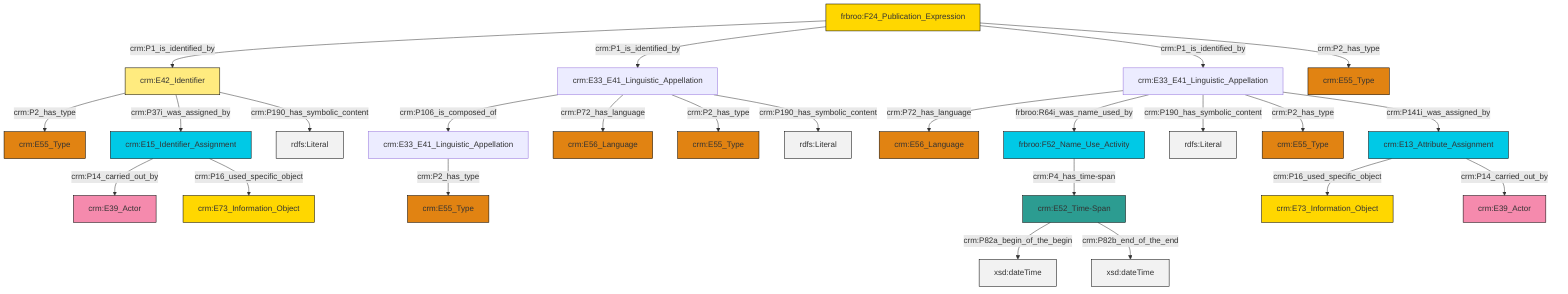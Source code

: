 graph TD
classDef Literal fill:#f2f2f2,stroke:#000000;
classDef CRM_Entity fill:#FFFFFF,stroke:#000000;
classDef Temporal_Entity fill:#00C9E6, stroke:#000000;
classDef Type fill:#E18312, stroke:#000000;
classDef Time-Span fill:#2C9C91, stroke:#000000;
classDef Appellation fill:#FFEB7F, stroke:#000000;
classDef Place fill:#008836, stroke:#000000;
classDef Persistent_Item fill:#B266B2, stroke:#000000;
classDef Conceptual_Object fill:#FFD700, stroke:#000000;
classDef Physical_Thing fill:#D2B48C, stroke:#000000;
classDef Actor fill:#f58aad, stroke:#000000;
classDef PC_Classes fill:#4ce600, stroke:#000000;
classDef Multi fill:#cccccc,stroke:#000000;

2["frbroo:F24_Publication_Expression"]:::Conceptual_Object -->|crm:P1_is_identified_by| 3["crm:E42_Identifier"]:::Appellation
4["crm:E33_E41_Linguistic_Appellation"]:::Default -->|crm:P72_has_language| 5["crm:E56_Language"]:::Type
2["frbroo:F24_Publication_Expression"]:::Conceptual_Object -->|crm:P1_is_identified_by| 6["crm:E33_E41_Linguistic_Appellation"]:::Default
7["crm:E15_Identifier_Assignment"]:::Temporal_Entity -->|crm:P14_carried_out_by| 8["crm:E39_Actor"]:::Actor
6["crm:E33_E41_Linguistic_Appellation"]:::Default -->|crm:P106_is_composed_of| 0["crm:E33_E41_Linguistic_Appellation"]:::Default
10["frbroo:F52_Name_Use_Activity"]:::Temporal_Entity -->|crm:P4_has_time-span| 11["crm:E52_Time-Span"]:::Time-Span
6["crm:E33_E41_Linguistic_Appellation"]:::Default -->|crm:P72_has_language| 12["crm:E56_Language"]:::Type
3["crm:E42_Identifier"]:::Appellation -->|crm:P2_has_type| 13["crm:E55_Type"]:::Type
3["crm:E42_Identifier"]:::Appellation -->|crm:P37i_was_assigned_by| 7["crm:E15_Identifier_Assignment"]:::Temporal_Entity
11["crm:E52_Time-Span"]:::Time-Span -->|crm:P82a_begin_of_the_begin| 14[xsd:dateTime]:::Literal
20["crm:E13_Attribute_Assignment"]:::Temporal_Entity -->|crm:P16_used_specific_object| 17["crm:E73_Information_Object"]:::Conceptual_Object
3["crm:E42_Identifier"]:::Appellation -->|crm:P190_has_symbolic_content| 21[rdfs:Literal]:::Literal
4["crm:E33_E41_Linguistic_Appellation"]:::Default -->|frbroo:R64i_was_name_used_by| 10["frbroo:F52_Name_Use_Activity"]:::Temporal_Entity
4["crm:E33_E41_Linguistic_Appellation"]:::Default -->|crm:P190_has_symbolic_content| 28[rdfs:Literal]:::Literal
0["crm:E33_E41_Linguistic_Appellation"]:::Default -->|crm:P2_has_type| 29["crm:E55_Type"]:::Type
20["crm:E13_Attribute_Assignment"]:::Temporal_Entity -->|crm:P14_carried_out_by| 31["crm:E39_Actor"]:::Actor
7["crm:E15_Identifier_Assignment"]:::Temporal_Entity -->|crm:P16_used_specific_object| 34["crm:E73_Information_Object"]:::Conceptual_Object
2["frbroo:F24_Publication_Expression"]:::Conceptual_Object -->|crm:P1_is_identified_by| 4["crm:E33_E41_Linguistic_Appellation"]:::Default
6["crm:E33_E41_Linguistic_Appellation"]:::Default -->|crm:P2_has_type| 22["crm:E55_Type"]:::Type
4["crm:E33_E41_Linguistic_Appellation"]:::Default -->|crm:P2_has_type| 36["crm:E55_Type"]:::Type
4["crm:E33_E41_Linguistic_Appellation"]:::Default -->|crm:P141i_was_assigned_by| 20["crm:E13_Attribute_Assignment"]:::Temporal_Entity
6["crm:E33_E41_Linguistic_Appellation"]:::Default -->|crm:P190_has_symbolic_content| 43[rdfs:Literal]:::Literal
2["frbroo:F24_Publication_Expression"]:::Conceptual_Object -->|crm:P2_has_type| 41["crm:E55_Type"]:::Type
11["crm:E52_Time-Span"]:::Time-Span -->|crm:P82b_end_of_the_end| 45[xsd:dateTime]:::Literal
